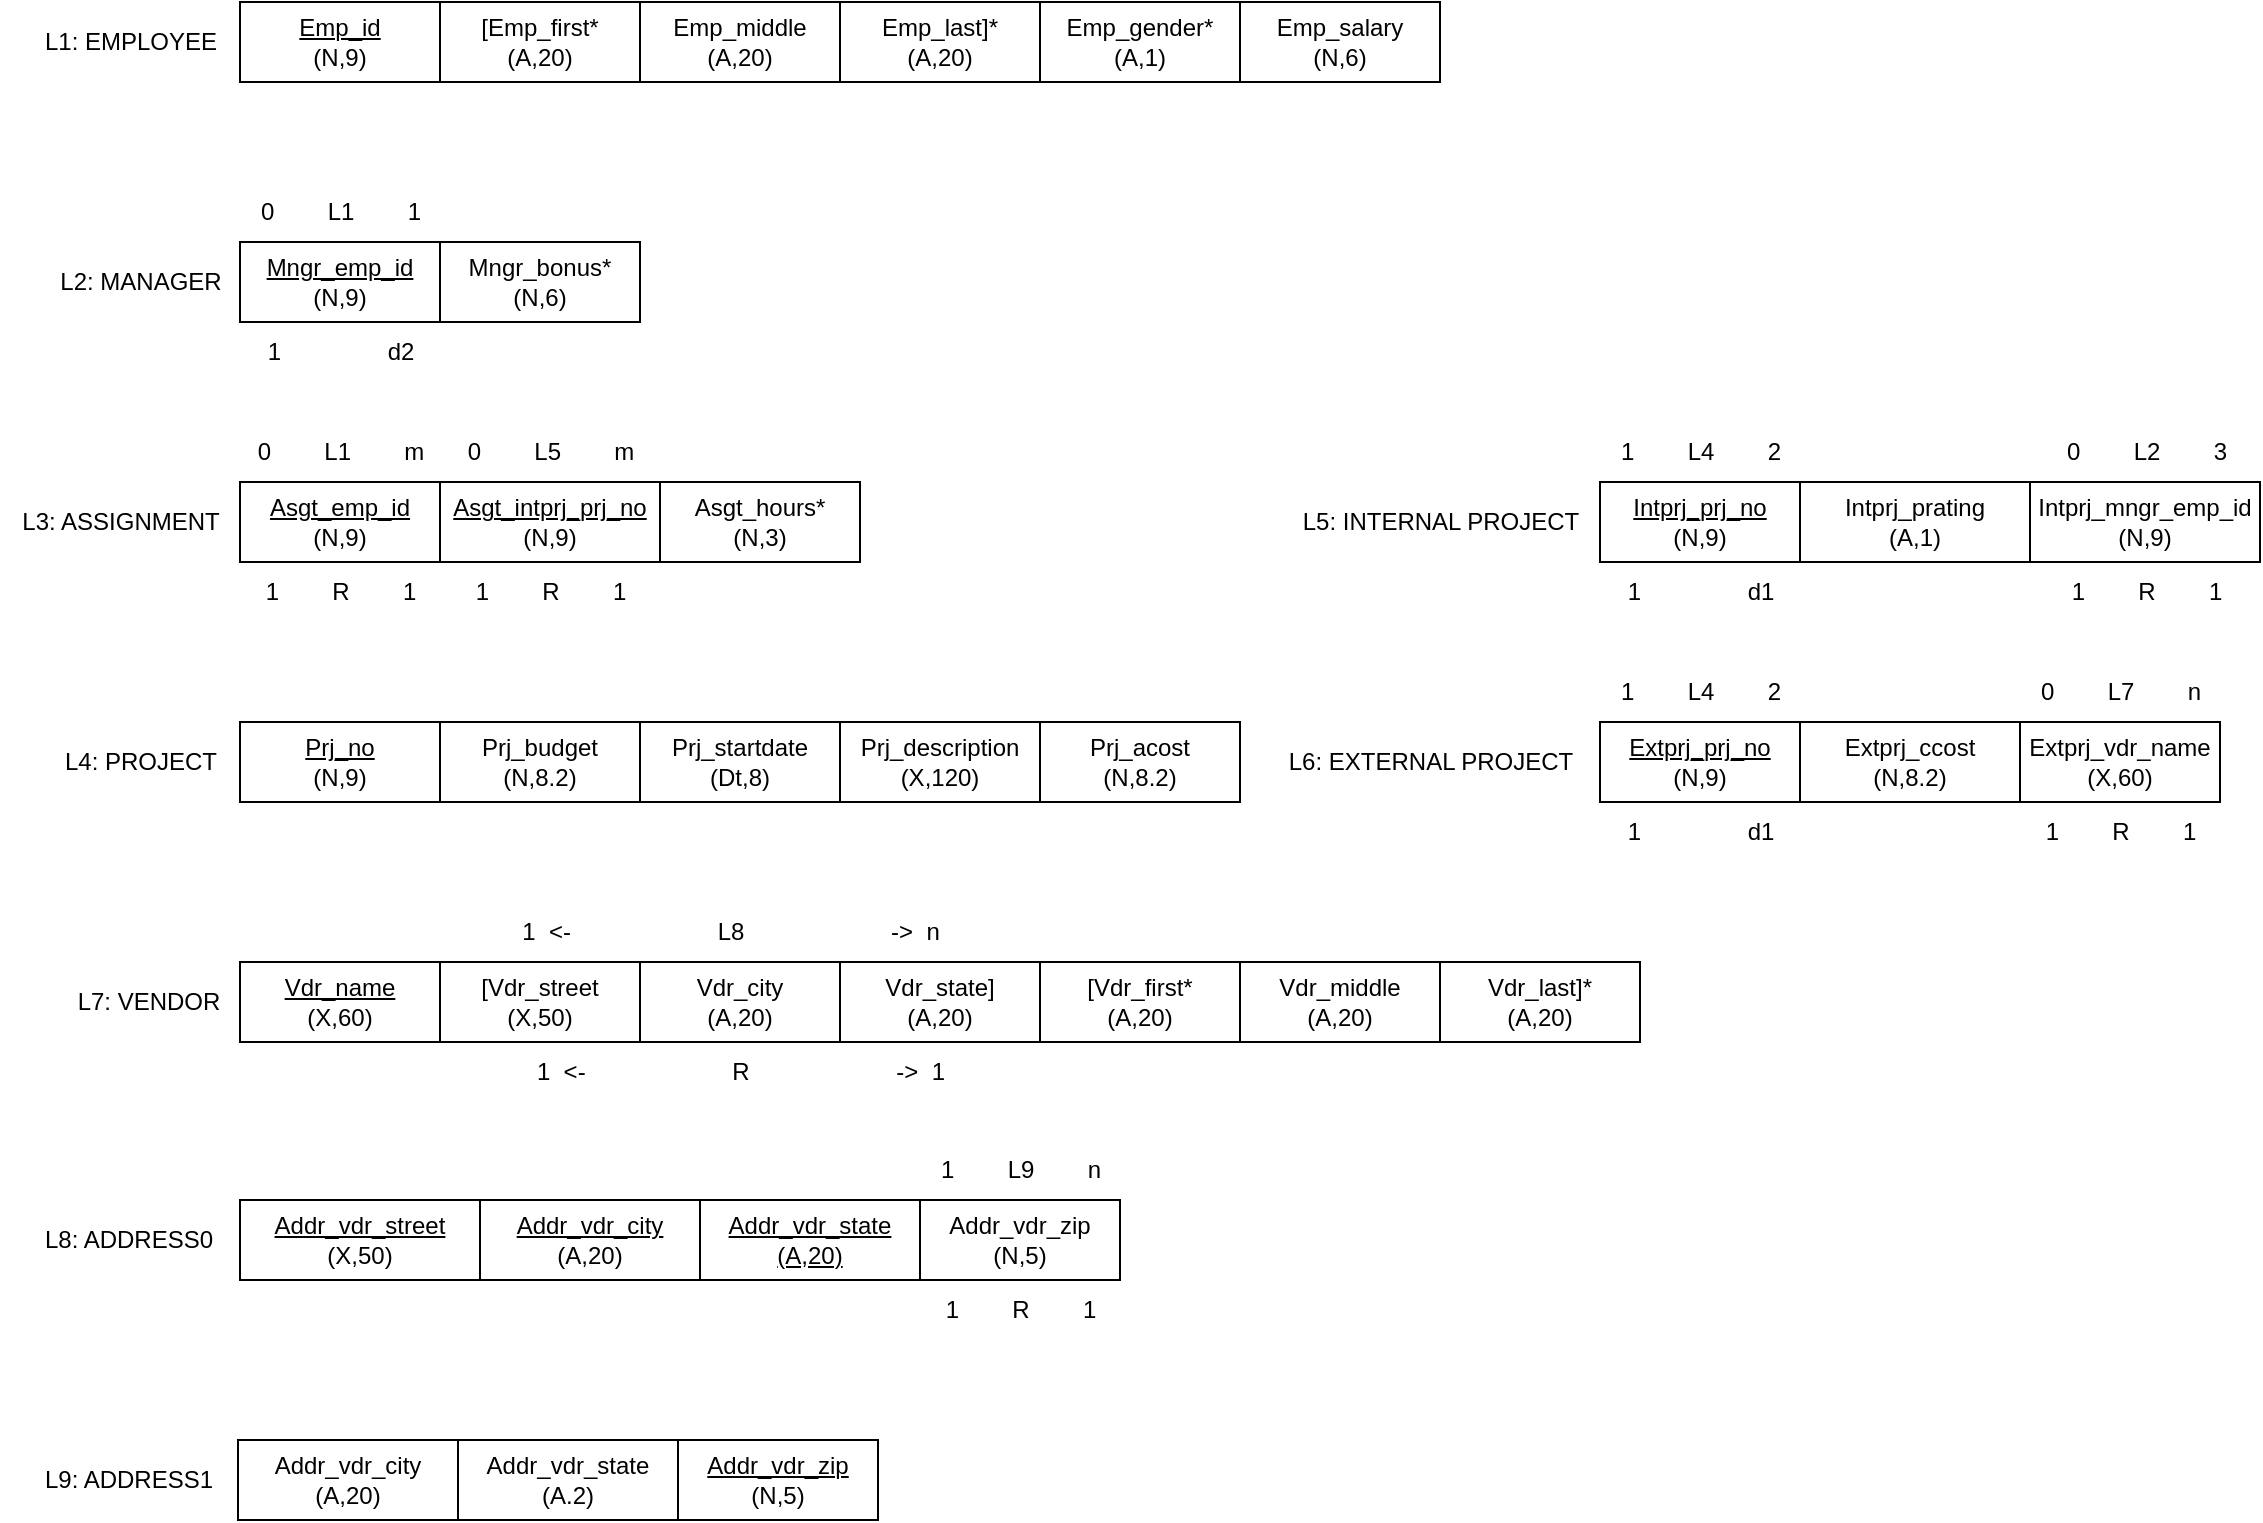 <mxfile version="24.2.2" type="github">
  <diagram id="R2lEEEUBdFMjLlhIrx00" name="Page-1">
    <mxGraphModel dx="1034" dy="462" grid="1" gridSize="10" guides="1" tooltips="1" connect="1" arrows="1" fold="1" page="1" pageScale="1" pageWidth="850" pageHeight="1100" math="0" shadow="0" extFonts="Permanent Marker^https://fonts.googleapis.com/css?family=Permanent+Marker">
      <root>
        <mxCell id="0" />
        <mxCell id="1" parent="0" />
        <mxCell id="YkJlxvteugCw9PptVSyT-5" value="L1: EMPLOYEE" style="text;html=1;align=center;verticalAlign=middle;resizable=0;points=[];autosize=1;strokeColor=none;fillColor=none;" parent="1" vertex="1">
          <mxGeometry x="50" y="125" width="110" height="30" as="geometry" />
        </mxCell>
        <mxCell id="YkJlxvteugCw9PptVSyT-7" value="&lt;u&gt;Emp_id&lt;/u&gt;&lt;div&gt;(N,9)&lt;/div&gt;" style="whiteSpace=wrap;html=1;align=center;" parent="1" vertex="1">
          <mxGeometry x="160" y="120" width="100" height="40" as="geometry" />
        </mxCell>
        <mxCell id="YkJlxvteugCw9PptVSyT-8" value="&lt;div&gt;[Emp_first*&lt;/div&gt;&lt;div&gt;(A,20)&lt;br&gt;&lt;/div&gt;" style="whiteSpace=wrap;html=1;align=center;" parent="1" vertex="1">
          <mxGeometry x="260" y="120" width="100" height="40" as="geometry" />
        </mxCell>
        <mxCell id="YkJlxvteugCw9PptVSyT-9" value="&lt;div&gt;Emp_middle&lt;/div&gt;&lt;div&gt;(A,20)&lt;br&gt;&lt;/div&gt;" style="whiteSpace=wrap;html=1;align=center;" parent="1" vertex="1">
          <mxGeometry x="360" y="120" width="100" height="40" as="geometry" />
        </mxCell>
        <mxCell id="YkJlxvteugCw9PptVSyT-10" value="&lt;div&gt;Emp_last]*&lt;/div&gt;&lt;div&gt;(A,20)&lt;br&gt;&lt;/div&gt;" style="whiteSpace=wrap;html=1;align=center;" parent="1" vertex="1">
          <mxGeometry x="460" y="120" width="100" height="40" as="geometry" />
        </mxCell>
        <mxCell id="YkJlxvteugCw9PptVSyT-11" value="L2: MANAGER" style="text;html=1;align=center;verticalAlign=middle;resizable=0;points=[];autosize=1;strokeColor=none;fillColor=none;" parent="1" vertex="1">
          <mxGeometry x="60" y="245" width="100" height="30" as="geometry" />
        </mxCell>
        <mxCell id="YkJlxvteugCw9PptVSyT-12" value="&lt;u&gt;Mngr_emp_id&lt;/u&gt;&lt;div&gt;(N,9)&lt;/div&gt;" style="whiteSpace=wrap;html=1;align=center;" parent="1" vertex="1">
          <mxGeometry x="160" y="240" width="100" height="40" as="geometry" />
        </mxCell>
        <mxCell id="YkJlxvteugCw9PptVSyT-13" value="Mngr_bonus*&lt;div&gt;(N,6)&lt;/div&gt;" style="whiteSpace=wrap;html=1;align=center;" parent="1" vertex="1">
          <mxGeometry x="260" y="240" width="100" height="40" as="geometry" />
        </mxCell>
        <mxCell id="YkJlxvteugCw9PptVSyT-26" value="L3: ASSIGNMENT" style="text;html=1;align=center;verticalAlign=middle;resizable=0;points=[];autosize=1;strokeColor=none;fillColor=none;" parent="1" vertex="1">
          <mxGeometry x="40" y="365" width="120" height="30" as="geometry" />
        </mxCell>
        <mxCell id="YkJlxvteugCw9PptVSyT-27" value="Asgt_hours*&lt;div&gt;(N,3)&lt;/div&gt;" style="whiteSpace=wrap;html=1;align=center;" parent="1" vertex="1">
          <mxGeometry x="370" y="360" width="100" height="40" as="geometry" />
        </mxCell>
        <mxCell id="YkJlxvteugCw9PptVSyT-29" value="Emp_gender*&lt;div&gt;(A,1)&lt;/div&gt;" style="whiteSpace=wrap;html=1;align=center;" parent="1" vertex="1">
          <mxGeometry x="560" y="120" width="100" height="40" as="geometry" />
        </mxCell>
        <mxCell id="YkJlxvteugCw9PptVSyT-30" value="Emp_salary&lt;div&gt;(N,6)&lt;/div&gt;" style="whiteSpace=wrap;html=1;align=center;" parent="1" vertex="1">
          <mxGeometry x="660" y="120" width="100" height="40" as="geometry" />
        </mxCell>
        <mxCell id="YkJlxvteugCw9PptVSyT-32" value="L5: INTERNAL PROJECT" style="text;html=1;align=center;verticalAlign=middle;resizable=0;points=[];autosize=1;strokeColor=none;fillColor=none;" parent="1" vertex="1">
          <mxGeometry x="680" y="365" width="160" height="30" as="geometry" />
        </mxCell>
        <mxCell id="YkJlxvteugCw9PptVSyT-33" value="&lt;div&gt;Intprj_prating&lt;/div&gt;&lt;div&gt;(A,1)&lt;/div&gt;" style="whiteSpace=wrap;html=1;align=center;" parent="1" vertex="1">
          <mxGeometry x="940" y="360" width="115" height="40" as="geometry" />
        </mxCell>
        <mxCell id="YkJlxvteugCw9PptVSyT-34" value="L6: EXTERNAL PROJECT" style="text;html=1;align=center;verticalAlign=middle;resizable=0;points=[];autosize=1;strokeColor=none;fillColor=none;" parent="1" vertex="1">
          <mxGeometry x="670" y="485" width="170" height="30" as="geometry" />
        </mxCell>
        <mxCell id="YkJlxvteugCw9PptVSyT-35" value="&lt;div&gt;Extprj_ccost&lt;/div&gt;&lt;div&gt;(N,8.2)&lt;/div&gt;" style="whiteSpace=wrap;html=1;align=center;" parent="1" vertex="1">
          <mxGeometry x="940" y="480" width="110" height="40" as="geometry" />
        </mxCell>
        <mxCell id="YkJlxvteugCw9PptVSyT-36" value="L4: PROJECT" style="text;html=1;align=center;verticalAlign=middle;resizable=0;points=[];autosize=1;strokeColor=none;fillColor=none;" parent="1" vertex="1">
          <mxGeometry x="60" y="485" width="100" height="30" as="geometry" />
        </mxCell>
        <mxCell id="YkJlxvteugCw9PptVSyT-37" value="&lt;u&gt;Prj_no&lt;/u&gt;&lt;div&gt;(N,9)&lt;/div&gt;" style="whiteSpace=wrap;html=1;align=center;" parent="1" vertex="1">
          <mxGeometry x="160" y="480" width="100" height="40" as="geometry" />
        </mxCell>
        <mxCell id="YkJlxvteugCw9PptVSyT-38" value="Prj_budget&lt;div&gt;(N,8.2)&lt;/div&gt;" style="whiteSpace=wrap;html=1;align=center;" parent="1" vertex="1">
          <mxGeometry x="260" y="480" width="100" height="40" as="geometry" />
        </mxCell>
        <mxCell id="YkJlxvteugCw9PptVSyT-39" value="Prj_startdate&lt;div&gt;(Dt,8)&lt;/div&gt;" style="whiteSpace=wrap;html=1;align=center;" parent="1" vertex="1">
          <mxGeometry x="360" y="480" width="100" height="40" as="geometry" />
        </mxCell>
        <mxCell id="YkJlxvteugCw9PptVSyT-40" value="Prj_description&lt;div&gt;(X,120)&lt;/div&gt;" style="whiteSpace=wrap;html=1;align=center;" parent="1" vertex="1">
          <mxGeometry x="460" y="480" width="100" height="40" as="geometry" />
        </mxCell>
        <mxCell id="YkJlxvteugCw9PptVSyT-41" value="&lt;div&gt;Prj_acost&lt;/div&gt;&lt;div&gt;(N,8.2)&lt;/div&gt;" style="whiteSpace=wrap;html=1;align=center;" parent="1" vertex="1">
          <mxGeometry x="560" y="480" width="100" height="40" as="geometry" />
        </mxCell>
        <mxCell id="YkJlxvteugCw9PptVSyT-42" value="&lt;u&gt;Intprj_prj_no&lt;/u&gt;&lt;div&gt;(N,9)&lt;/div&gt;" style="whiteSpace=wrap;html=1;align=center;" parent="1" vertex="1">
          <mxGeometry x="840" y="360" width="100" height="40" as="geometry" />
        </mxCell>
        <mxCell id="YkJlxvteugCw9PptVSyT-43" value="&lt;u&gt;Extprj_prj_no&lt;/u&gt;&lt;div&gt;(N,9)&lt;/div&gt;" style="whiteSpace=wrap;html=1;align=center;" parent="1" vertex="1">
          <mxGeometry x="840" y="480" width="100" height="40" as="geometry" />
        </mxCell>
        <mxCell id="YkJlxvteugCw9PptVSyT-44" value="&lt;u&gt;Asgt_intprj_prj_no&lt;/u&gt;&lt;br&gt;&lt;div&gt;(N,9)&lt;/div&gt;" style="whiteSpace=wrap;html=1;align=center;" parent="1" vertex="1">
          <mxGeometry x="260" y="360" width="110" height="40" as="geometry" />
        </mxCell>
        <mxCell id="YkJlxvteugCw9PptVSyT-45" value="&lt;u&gt;Asgt_emp_id&lt;/u&gt;&lt;br&gt;&lt;div&gt;(N,9)&lt;/div&gt;" style="whiteSpace=wrap;html=1;align=center;" parent="1" vertex="1">
          <mxGeometry x="160" y="360" width="100" height="40" as="geometry" />
        </mxCell>
        <mxCell id="YkJlxvteugCw9PptVSyT-54" value="L7: VENDOR" style="text;html=1;align=center;verticalAlign=middle;resizable=0;points=[];autosize=1;strokeColor=none;fillColor=none;" parent="1" vertex="1">
          <mxGeometry x="69" y="605" width="90" height="30" as="geometry" />
        </mxCell>
        <mxCell id="YkJlxvteugCw9PptVSyT-55" value="&lt;u&gt;Vdr_name&lt;/u&gt;&lt;div&gt;(X,60)&lt;/div&gt;" style="whiteSpace=wrap;html=1;align=center;" parent="1" vertex="1">
          <mxGeometry x="160" y="600" width="100" height="40" as="geometry" />
        </mxCell>
        <mxCell id="YkJlxvteugCw9PptVSyT-56" value="[Vdr_street&lt;div&gt;(X,50)&lt;/div&gt;" style="whiteSpace=wrap;html=1;align=center;" parent="1" vertex="1">
          <mxGeometry x="260" y="600" width="100" height="40" as="geometry" />
        </mxCell>
        <mxCell id="YkJlxvteugCw9PptVSyT-57" value="Vdr_city&lt;div&gt;(A,20)&lt;/div&gt;" style="whiteSpace=wrap;html=1;align=center;" parent="1" vertex="1">
          <mxGeometry x="360" y="600" width="100" height="40" as="geometry" />
        </mxCell>
        <mxCell id="YkJlxvteugCw9PptVSyT-58" value="Vdr_state]&lt;div&gt;(A,20)&lt;/div&gt;" style="whiteSpace=wrap;html=1;align=center;" parent="1" vertex="1">
          <mxGeometry x="460" y="600" width="100" height="40" as="geometry" />
        </mxCell>
        <mxCell id="YkJlxvteugCw9PptVSyT-60" value="[Vdr_first*&lt;div&gt;(A,20)&lt;/div&gt;" style="whiteSpace=wrap;html=1;align=center;" parent="1" vertex="1">
          <mxGeometry x="560" y="600" width="100" height="40" as="geometry" />
        </mxCell>
        <mxCell id="YkJlxvteugCw9PptVSyT-61" value="Vdr_middle&lt;div&gt;&lt;span style=&quot;background-color: initial;&quot;&gt;(A,20)&lt;/span&gt;&lt;/div&gt;" style="whiteSpace=wrap;html=1;align=center;" parent="1" vertex="1">
          <mxGeometry x="660" y="600" width="100" height="40" as="geometry" />
        </mxCell>
        <mxCell id="YkJlxvteugCw9PptVSyT-62" value="Vdr_last]*&lt;div&gt;(A,20)&lt;br&gt;&lt;/div&gt;" style="whiteSpace=wrap;html=1;align=center;" parent="1" vertex="1">
          <mxGeometry x="760" y="600" width="100" height="40" as="geometry" />
        </mxCell>
        <mxCell id="bpA1N5vGVymYkkaIcxmK-6" value="L9: ADDRESS1" style="text;html=1;align=center;verticalAlign=middle;resizable=0;points=[];autosize=1;strokeColor=none;fillColor=none;" parent="1" vertex="1">
          <mxGeometry x="49" y="844" width="110" height="30" as="geometry" />
        </mxCell>
        <mxCell id="bpA1N5vGVymYkkaIcxmK-9" value="Addr_vdr_city&lt;div&gt;(A,20)&lt;/div&gt;" style="whiteSpace=wrap;html=1;align=center;" parent="1" vertex="1">
          <mxGeometry x="159" y="839" width="110" height="40" as="geometry" />
        </mxCell>
        <mxCell id="bpA1N5vGVymYkkaIcxmK-10" value="Addr_vdr_state&lt;div&gt;(A.2)&lt;/div&gt;" style="whiteSpace=wrap;html=1;align=center;" parent="1" vertex="1">
          <mxGeometry x="269" y="839" width="110" height="40" as="geometry" />
        </mxCell>
        <mxCell id="bpA1N5vGVymYkkaIcxmK-11" value="&lt;u&gt;Addr_vdr_zip&lt;/u&gt;&lt;div&gt;(N,5)&lt;/div&gt;" style="whiteSpace=wrap;html=1;align=center;" parent="1" vertex="1">
          <mxGeometry x="379" y="839" width="100" height="40" as="geometry" />
        </mxCell>
        <mxCell id="bpA1N5vGVymYkkaIcxmK-21" value="L8: ADDRESS0" style="text;html=1;align=center;verticalAlign=middle;resizable=0;points=[];autosize=1;strokeColor=none;fillColor=none;" parent="1" vertex="1">
          <mxGeometry x="49" y="724" width="110" height="30" as="geometry" />
        </mxCell>
        <mxCell id="bpA1N5vGVymYkkaIcxmK-23" value="&lt;u&gt;Addr_vdr_street&lt;/u&gt;&lt;div&gt;(X,50)&lt;/div&gt;" style="whiteSpace=wrap;html=1;align=center;" parent="1" vertex="1">
          <mxGeometry x="160" y="719" width="120" height="40" as="geometry" />
        </mxCell>
        <mxCell id="bpA1N5vGVymYkkaIcxmK-24" value="&lt;u&gt;Addr_vdr_city&lt;/u&gt;&lt;div&gt;(A,20)&lt;/div&gt;" style="whiteSpace=wrap;html=1;align=center;" parent="1" vertex="1">
          <mxGeometry x="280" y="719" width="110" height="40" as="geometry" />
        </mxCell>
        <mxCell id="bpA1N5vGVymYkkaIcxmK-25" value="&lt;u&gt;Addr_vdr_state&lt;/u&gt;&lt;div&gt;&lt;u&gt;(A,20)&lt;/u&gt;&lt;/div&gt;" style="whiteSpace=wrap;html=1;align=center;" parent="1" vertex="1">
          <mxGeometry x="390" y="719" width="110" height="40" as="geometry" />
        </mxCell>
        <mxCell id="bpA1N5vGVymYkkaIcxmK-26" value="Addr_vdr_zip&lt;div&gt;(N,5)&lt;/div&gt;" style="whiteSpace=wrap;html=1;align=center;" parent="1" vertex="1">
          <mxGeometry x="500" y="719" width="100" height="40" as="geometry" />
        </mxCell>
        <mxCell id="bpA1N5vGVymYkkaIcxmK-46" value="&lt;div&gt;Extprj_vdr_name&lt;/div&gt;&lt;div&gt;(X,60)&lt;/div&gt;" style="whiteSpace=wrap;html=1;align=center;" parent="1" vertex="1">
          <mxGeometry x="1050" y="480" width="100" height="40" as="geometry" />
        </mxCell>
        <mxCell id="bpA1N5vGVymYkkaIcxmK-48" value="&lt;div&gt;Intprj_mngr_emp_id&lt;/div&gt;&lt;div&gt;(N,9)&lt;/div&gt;" style="whiteSpace=wrap;html=1;align=center;" parent="1" vertex="1">
          <mxGeometry x="1055" y="360" width="115" height="40" as="geometry" />
        </mxCell>
        <mxCell id="hkRHUBb-2rFUrH8GaNzk-2" value="1&amp;nbsp; &amp;nbsp; &amp;nbsp; &amp;nbsp; &amp;nbsp; &amp;nbsp; &amp;nbsp; &amp;nbsp; d2" style="text;html=1;align=center;verticalAlign=middle;resizable=0;points=[];autosize=1;strokeColor=none;fillColor=none;" parent="1" vertex="1">
          <mxGeometry x="160" y="280" width="100" height="30" as="geometry" />
        </mxCell>
        <mxCell id="hkRHUBb-2rFUrH8GaNzk-5" value="0&amp;nbsp; &amp;nbsp; &amp;nbsp; &amp;nbsp;&amp;nbsp;L1&amp;nbsp; &amp;nbsp; &amp;nbsp; &amp;nbsp; 1" style="text;html=1;align=center;verticalAlign=middle;resizable=0;points=[];autosize=1;strokeColor=none;fillColor=none;" parent="1" vertex="1">
          <mxGeometry x="160" y="210" width="100" height="30" as="geometry" />
        </mxCell>
        <mxCell id="hkRHUBb-2rFUrH8GaNzk-6" value="0&amp;nbsp; &amp;nbsp; &amp;nbsp; &amp;nbsp;&amp;nbsp;L1&amp;nbsp; &amp;nbsp; &amp;nbsp; &amp;nbsp; m" style="text;html=1;align=center;verticalAlign=middle;resizable=0;points=[];autosize=1;strokeColor=none;fillColor=none;" parent="1" vertex="1">
          <mxGeometry x="155" y="330" width="110" height="30" as="geometry" />
        </mxCell>
        <mxCell id="hkRHUBb-2rFUrH8GaNzk-7" value="1&amp;nbsp; &amp;nbsp; &amp;nbsp; &amp;nbsp;&amp;nbsp;R&amp;nbsp; &amp;nbsp; &amp;nbsp; &amp;nbsp; 1" style="text;html=1;align=center;verticalAlign=middle;resizable=0;points=[];autosize=1;strokeColor=none;fillColor=none;" parent="1" vertex="1">
          <mxGeometry x="160" y="400" width="100" height="30" as="geometry" />
        </mxCell>
        <mxCell id="hkRHUBb-2rFUrH8GaNzk-8" value="1&amp;nbsp; &amp;nbsp; &amp;nbsp; &amp;nbsp; &amp;nbsp; &amp;nbsp; &amp;nbsp; &amp;nbsp; d1" style="text;html=1;align=center;verticalAlign=middle;resizable=0;points=[];autosize=1;strokeColor=none;fillColor=none;" parent="1" vertex="1">
          <mxGeometry x="840" y="400" width="100" height="30" as="geometry" />
        </mxCell>
        <mxCell id="hkRHUBb-2rFUrH8GaNzk-9" value="1&amp;nbsp; &amp;nbsp; &amp;nbsp; &amp;nbsp; &amp;nbsp; &amp;nbsp; &amp;nbsp; &amp;nbsp; d1" style="text;html=1;align=center;verticalAlign=middle;resizable=0;points=[];autosize=1;strokeColor=none;fillColor=none;" parent="1" vertex="1">
          <mxGeometry x="840" y="520" width="100" height="30" as="geometry" />
        </mxCell>
        <mxCell id="hkRHUBb-2rFUrH8GaNzk-10" value="1&amp;nbsp; &amp;nbsp; &amp;nbsp; &amp;nbsp; L4&amp;nbsp; &amp;nbsp; &amp;nbsp; &amp;nbsp; 2" style="text;html=1;align=center;verticalAlign=middle;resizable=0;points=[];autosize=1;strokeColor=none;fillColor=none;" parent="1" vertex="1">
          <mxGeometry x="840" y="330" width="100" height="30" as="geometry" />
        </mxCell>
        <mxCell id="hkRHUBb-2rFUrH8GaNzk-11" value="1&amp;nbsp; &amp;nbsp; &amp;nbsp; &amp;nbsp; L4&amp;nbsp; &amp;nbsp; &amp;nbsp; &amp;nbsp; 2" style="text;html=1;align=center;verticalAlign=middle;resizable=0;points=[];autosize=1;strokeColor=none;fillColor=none;" parent="1" vertex="1">
          <mxGeometry x="840" y="450" width="100" height="30" as="geometry" />
        </mxCell>
        <mxCell id="hkRHUBb-2rFUrH8GaNzk-12" value="1&amp;nbsp; &amp;nbsp; &amp;nbsp; &amp;nbsp;&amp;nbsp;R&amp;nbsp; &amp;nbsp; &amp;nbsp; &amp;nbsp; 1" style="text;html=1;align=center;verticalAlign=middle;resizable=0;points=[];autosize=1;strokeColor=none;fillColor=none;" parent="1" vertex="1">
          <mxGeometry x="265" y="400" width="100" height="30" as="geometry" />
        </mxCell>
        <mxCell id="hkRHUBb-2rFUrH8GaNzk-13" value="0&amp;nbsp; &amp;nbsp; &amp;nbsp; &amp;nbsp;&amp;nbsp;L5&amp;nbsp; &amp;nbsp; &amp;nbsp; &amp;nbsp; m" style="text;html=1;align=center;verticalAlign=middle;resizable=0;points=[];autosize=1;strokeColor=none;fillColor=none;" parent="1" vertex="1">
          <mxGeometry x="260" y="330" width="110" height="30" as="geometry" />
        </mxCell>
        <mxCell id="hkRHUBb-2rFUrH8GaNzk-14" value="1&amp;nbsp; &amp;nbsp; &amp;nbsp; &amp;nbsp; L9&amp;nbsp; &amp;nbsp; &amp;nbsp; &amp;nbsp; n" style="text;html=1;align=center;verticalAlign=middle;resizable=0;points=[];autosize=1;strokeColor=none;fillColor=none;" parent="1" vertex="1">
          <mxGeometry x="500" y="689" width="100" height="30" as="geometry" />
        </mxCell>
        <mxCell id="hkRHUBb-2rFUrH8GaNzk-15" value="1&amp;nbsp; &amp;nbsp; &amp;nbsp; &amp;nbsp;&amp;nbsp;R&amp;nbsp; &amp;nbsp; &amp;nbsp; &amp;nbsp; 1" style="text;html=1;align=center;verticalAlign=middle;resizable=0;points=[];autosize=1;strokeColor=none;fillColor=none;" parent="1" vertex="1">
          <mxGeometry x="500" y="759" width="100" height="30" as="geometry" />
        </mxCell>
        <mxCell id="hkRHUBb-2rFUrH8GaNzk-16" value="1&amp;nbsp; &amp;lt;-&amp;nbsp; &amp;nbsp; &amp;nbsp; &amp;nbsp; &amp;nbsp; &amp;nbsp; &amp;nbsp; &amp;nbsp; &amp;nbsp; &amp;nbsp; &amp;nbsp; L8&amp;nbsp; &amp;nbsp; &amp;nbsp; &amp;nbsp; &amp;nbsp; &amp;nbsp; &amp;nbsp; &amp;nbsp; &amp;nbsp; &amp;nbsp; &amp;nbsp; -&amp;gt;&amp;nbsp; n" style="text;html=1;align=center;verticalAlign=middle;resizable=0;points=[];autosize=1;strokeColor=none;fillColor=none;" parent="1" vertex="1">
          <mxGeometry x="290" y="570" width="230" height="30" as="geometry" />
        </mxCell>
        <mxCell id="hkRHUBb-2rFUrH8GaNzk-17" value="1&amp;nbsp; &amp;lt;-&amp;nbsp; &amp;nbsp; &amp;nbsp; &amp;nbsp; &amp;nbsp; &amp;nbsp; &amp;nbsp; &amp;nbsp; &amp;nbsp; &amp;nbsp; &amp;nbsp; R&amp;nbsp; &amp;nbsp; &amp;nbsp; &amp;nbsp; &amp;nbsp; &amp;nbsp; &amp;nbsp; &amp;nbsp; &amp;nbsp; &amp;nbsp; &amp;nbsp; -&amp;gt;&amp;nbsp; 1" style="text;html=1;align=center;verticalAlign=middle;resizable=0;points=[];autosize=1;strokeColor=none;fillColor=none;" parent="1" vertex="1">
          <mxGeometry x="295" y="640" width="230" height="30" as="geometry" />
        </mxCell>
        <mxCell id="hkRHUBb-2rFUrH8GaNzk-18" value="1&amp;nbsp; &amp;nbsp; &amp;nbsp; &amp;nbsp;&amp;nbsp;R&amp;nbsp; &amp;nbsp; &amp;nbsp; &amp;nbsp; 1" style="text;html=1;align=center;verticalAlign=middle;resizable=0;points=[];autosize=1;strokeColor=none;fillColor=none;" parent="1" vertex="1">
          <mxGeometry x="1050" y="520" width="100" height="30" as="geometry" />
        </mxCell>
        <mxCell id="hkRHUBb-2rFUrH8GaNzk-19" value="0&amp;nbsp; &amp;nbsp; &amp;nbsp; &amp;nbsp;&amp;nbsp;L7&amp;nbsp; &amp;nbsp; &amp;nbsp; &amp;nbsp; n" style="text;html=1;align=center;verticalAlign=middle;resizable=0;points=[];autosize=1;strokeColor=none;fillColor=none;" parent="1" vertex="1">
          <mxGeometry x="1050" y="450" width="100" height="30" as="geometry" />
        </mxCell>
        <mxCell id="hkRHUBb-2rFUrH8GaNzk-20" value="1&amp;nbsp; &amp;nbsp; &amp;nbsp; &amp;nbsp; R&amp;nbsp; &amp;nbsp; &amp;nbsp; &amp;nbsp; 1" style="text;html=1;align=center;verticalAlign=middle;resizable=0;points=[];autosize=1;strokeColor=none;fillColor=none;" parent="1" vertex="1">
          <mxGeometry x="1062.5" y="400" width="100" height="30" as="geometry" />
        </mxCell>
        <mxCell id="hkRHUBb-2rFUrH8GaNzk-21" value="0&amp;nbsp; &amp;nbsp; &amp;nbsp; &amp;nbsp; L2&amp;nbsp; &amp;nbsp; &amp;nbsp; &amp;nbsp; 3" style="text;html=1;align=center;verticalAlign=middle;resizable=0;points=[];autosize=1;strokeColor=none;fillColor=none;" parent="1" vertex="1">
          <mxGeometry x="1062.5" y="330" width="100" height="30" as="geometry" />
        </mxCell>
      </root>
    </mxGraphModel>
  </diagram>
</mxfile>
